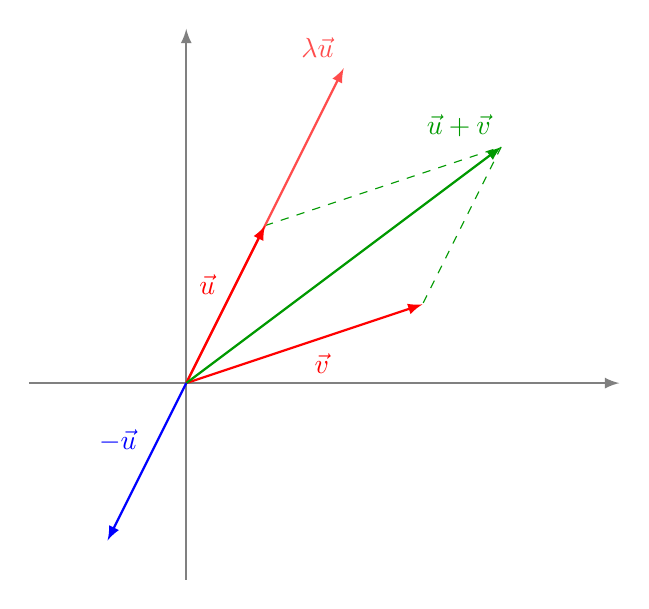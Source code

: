 ﻿\begin{tikzpicture}
      \draw[->,>=latex,thick, gray] (-2,0)--(5.5,0);% node[below,black] {$x$};
       \draw[->,>=latex,thick, gray] (0,-2.5)--(0,4.5); % node[right,black] {$y$};

       \draw[dashed,green!60!black] (1,2)--(4,3)--(3,1);

      \draw[->,>=latex,thick, red!70] (0,0)--(2,4) node[above left] {$\lambda \vec u$};
       \draw[->,>=latex,thick, red] (0,0)--(1,2) node[midway, above left] {$\vec u$};
       \draw[->,>=latex,thick, red] (0,0)--(3,1) node[midway, below right] {$\vec v$};

       \draw[->,>=latex,thick, green!60!black] (0,0)--(4,3) node[above left] {$\vec u + \vec v$};
       \draw[->,>=latex,thick, blue] (0,0)--(-1,-2) node[midway, above left] {$-\vec u$};
\end{tikzpicture}
